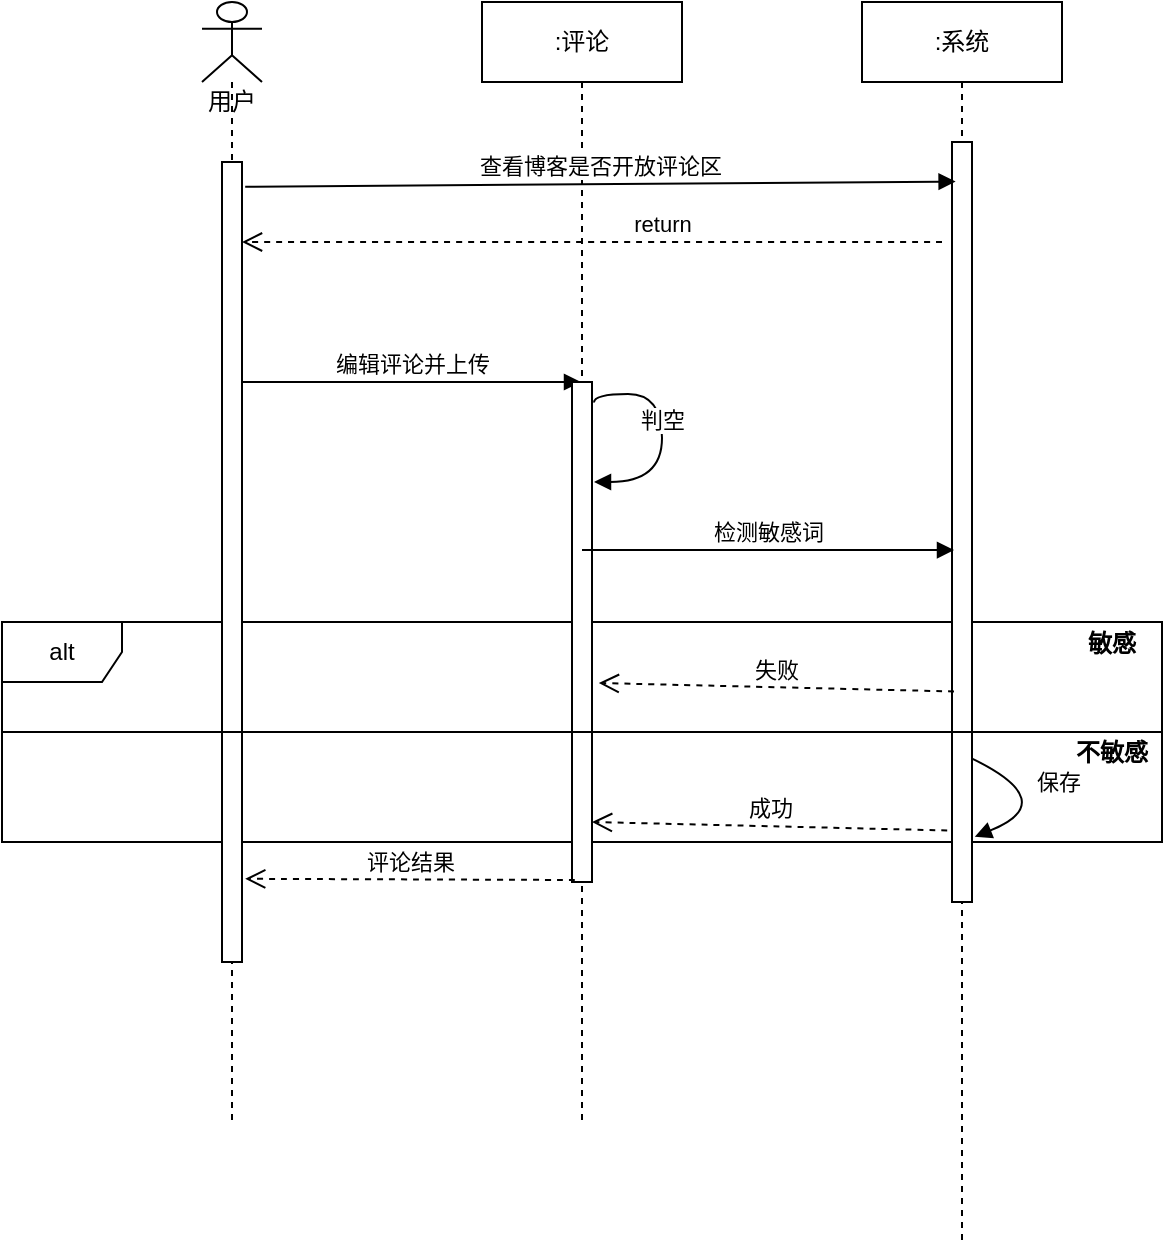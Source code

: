 <mxfile version="16.0.0" type="device"><diagram id="3odB36x60v4iu1FNDRDo" name="Page-1"><mxGraphModel dx="1278" dy="491" grid="1" gridSize="10" guides="1" tooltips="1" connect="1" arrows="1" fold="1" page="1" pageScale="1" pageWidth="827" pageHeight="1169" math="0" shadow="0"><root><mxCell id="0"/><mxCell id="1" parent="0"/><mxCell id="Y-cwMlTA4WsM6lmV17kD-16" value="alt" style="shape=umlFrame;whiteSpace=wrap;html=1;" vertex="1" parent="1"><mxGeometry x="90" y="430" width="580" height="110" as="geometry"/></mxCell><mxCell id="Y-cwMlTA4WsM6lmV17kD-3" value=":系统" style="shape=umlLifeline;perimeter=lifelinePerimeter;whiteSpace=wrap;html=1;container=1;collapsible=0;recursiveResize=0;outlineConnect=0;" vertex="1" parent="1"><mxGeometry x="520" y="120" width="100" height="620" as="geometry"/></mxCell><mxCell id="Y-cwMlTA4WsM6lmV17kD-11" value="" style="html=1;points=[];perimeter=orthogonalPerimeter;" vertex="1" parent="Y-cwMlTA4WsM6lmV17kD-3"><mxGeometry x="45" y="70" width="10" height="380" as="geometry"/></mxCell><mxCell id="Y-cwMlTA4WsM6lmV17kD-22" value="成功" style="html=1;verticalAlign=bottom;endArrow=open;dashed=1;endSize=8;rounded=0;curved=1;exitX=0.1;exitY=0.723;exitDx=0;exitDy=0;exitPerimeter=0;entryX=1.34;entryY=0.602;entryDx=0;entryDy=0;entryPerimeter=0;" edge="1" parent="Y-cwMlTA4WsM6lmV17kD-3"><mxGeometry relative="1" as="geometry"><mxPoint x="42.6" y="414.24" as="sourcePoint"/><mxPoint x="-135.0" y="410" as="targetPoint"/></mxGeometry></mxCell><mxCell id="Y-cwMlTA4WsM6lmV17kD-23" value="保存" style="html=1;verticalAlign=bottom;endArrow=block;rounded=0;curved=1;exitX=0.98;exitY=0.811;exitDx=0;exitDy=0;exitPerimeter=0;entryX=1.14;entryY=0.914;entryDx=0;entryDy=0;entryPerimeter=0;edgeStyle=orthogonalEdgeStyle;" edge="1" parent="Y-cwMlTA4WsM6lmV17kD-3" source="Y-cwMlTA4WsM6lmV17kD-11" target="Y-cwMlTA4WsM6lmV17kD-11"><mxGeometry width="80" relative="1" as="geometry"><mxPoint x="150" y="490" as="sourcePoint"/><mxPoint x="230" y="490" as="targetPoint"/><Array as="points"><mxPoint x="100" y="400"/></Array></mxGeometry></mxCell><mxCell id="Y-cwMlTA4WsM6lmV17kD-6" value="用户" style="shape=umlLifeline;participant=umlActor;perimeter=lifelinePerimeter;whiteSpace=wrap;html=1;container=1;collapsible=0;recursiveResize=0;verticalAlign=top;spacingTop=36;outlineConnect=0;size=40;" vertex="1" parent="1"><mxGeometry x="190" y="120" width="30" height="560" as="geometry"/></mxCell><mxCell id="Y-cwMlTA4WsM6lmV17kD-8" value="" style="html=1;points=[];perimeter=orthogonalPerimeter;" vertex="1" parent="Y-cwMlTA4WsM6lmV17kD-6"><mxGeometry x="10" y="80" width="10" height="400" as="geometry"/></mxCell><mxCell id="Y-cwMlTA4WsM6lmV17kD-10" value="编辑评论并上传" style="html=1;verticalAlign=bottom;endArrow=block;rounded=0;" edge="1" parent="Y-cwMlTA4WsM6lmV17kD-6"><mxGeometry width="80" relative="1" as="geometry"><mxPoint x="20" y="190" as="sourcePoint"/><mxPoint x="189.5" y="190" as="targetPoint"/></mxGeometry></mxCell><mxCell id="Y-cwMlTA4WsM6lmV17kD-14" value="return" style="html=1;verticalAlign=bottom;endArrow=open;dashed=1;endSize=8;rounded=0;curved=1;" edge="1" parent="Y-cwMlTA4WsM6lmV17kD-6"><mxGeometry x="-0.2" relative="1" as="geometry"><mxPoint x="370" y="120" as="sourcePoint"/><mxPoint x="20" y="120" as="targetPoint"/><mxPoint as="offset"/></mxGeometry></mxCell><mxCell id="Y-cwMlTA4WsM6lmV17kD-7" value=":评论" style="shape=umlLifeline;perimeter=lifelinePerimeter;whiteSpace=wrap;html=1;container=1;collapsible=0;recursiveResize=0;outlineConnect=0;" vertex="1" parent="1"><mxGeometry x="330" y="120" width="100" height="560" as="geometry"/></mxCell><mxCell id="Y-cwMlTA4WsM6lmV17kD-9" value="" style="html=1;points=[];perimeter=orthogonalPerimeter;" vertex="1" parent="Y-cwMlTA4WsM6lmV17kD-7"><mxGeometry x="45" y="190" width="10" height="250" as="geometry"/></mxCell><mxCell id="Y-cwMlTA4WsM6lmV17kD-12" value="判空" style="html=1;verticalAlign=bottom;endArrow=block;rounded=0;edgeStyle=orthogonalEdgeStyle;curved=1;exitX=1.1;exitY=0.041;exitDx=0;exitDy=0;exitPerimeter=0;" edge="1" parent="Y-cwMlTA4WsM6lmV17kD-7" source="Y-cwMlTA4WsM6lmV17kD-9"><mxGeometry x="0.038" width="80" relative="1" as="geometry"><mxPoint x="80" y="210" as="sourcePoint"/><mxPoint x="56" y="240" as="targetPoint"/><Array as="points"><mxPoint x="90" y="196"/><mxPoint x="90" y="240"/></Array><mxPoint as="offset"/></mxGeometry></mxCell><mxCell id="Y-cwMlTA4WsM6lmV17kD-13" value="查看博客是否开放评论区" style="html=1;verticalAlign=bottom;endArrow=block;rounded=0;curved=1;exitX=1.16;exitY=0.031;exitDx=0;exitDy=0;exitPerimeter=0;entryX=0.18;entryY=0.052;entryDx=0;entryDy=0;entryPerimeter=0;" edge="1" parent="1" source="Y-cwMlTA4WsM6lmV17kD-8" target="Y-cwMlTA4WsM6lmV17kD-11"><mxGeometry width="80" relative="1" as="geometry"><mxPoint x="260" y="210" as="sourcePoint"/><mxPoint x="560" y="211" as="targetPoint"/></mxGeometry></mxCell><mxCell id="Y-cwMlTA4WsM6lmV17kD-15" value="检测敏感词" style="html=1;verticalAlign=bottom;endArrow=block;rounded=0;curved=1;entryX=0.1;entryY=0.537;entryDx=0;entryDy=0;entryPerimeter=0;" edge="1" parent="1" source="Y-cwMlTA4WsM6lmV17kD-7" target="Y-cwMlTA4WsM6lmV17kD-11"><mxGeometry width="80" relative="1" as="geometry"><mxPoint x="390" y="390" as="sourcePoint"/><mxPoint x="560" y="390" as="targetPoint"/></mxGeometry></mxCell><mxCell id="Y-cwMlTA4WsM6lmV17kD-17" value="" style="line;strokeWidth=1;fillColor=none;align=left;verticalAlign=middle;spacingTop=-1;spacingLeft=3;spacingRight=3;rotatable=0;labelPosition=right;points=[];portConstraint=eastwest;" vertex="1" parent="1"><mxGeometry x="90" y="481" width="580" height="8" as="geometry"/></mxCell><mxCell id="Y-cwMlTA4WsM6lmV17kD-18" value="不敏感" style="text;align=center;fontStyle=1;verticalAlign=middle;spacingLeft=3;spacingRight=3;strokeColor=none;rotatable=0;points=[[0,0.5],[1,0.5]];portConstraint=eastwest;" vertex="1" parent="1"><mxGeometry x="620" y="489" width="50" height="11" as="geometry"/></mxCell><mxCell id="Y-cwMlTA4WsM6lmV17kD-19" value="敏感" style="text;align=center;fontStyle=1;verticalAlign=middle;spacingLeft=3;spacingRight=3;strokeColor=none;rotatable=0;points=[[0,0.5],[1,0.5]];portConstraint=eastwest;" vertex="1" parent="1"><mxGeometry x="620" y="430" width="50" height="20" as="geometry"/></mxCell><mxCell id="Y-cwMlTA4WsM6lmV17kD-21" value="失败" style="html=1;verticalAlign=bottom;endArrow=open;dashed=1;endSize=8;rounded=0;curved=1;exitX=0.1;exitY=0.723;exitDx=0;exitDy=0;exitPerimeter=0;entryX=1.34;entryY=0.602;entryDx=0;entryDy=0;entryPerimeter=0;" edge="1" parent="1" source="Y-cwMlTA4WsM6lmV17kD-11" target="Y-cwMlTA4WsM6lmV17kD-9"><mxGeometry relative="1" as="geometry"><mxPoint x="500" y="610" as="sourcePoint"/><mxPoint x="410" y="650" as="targetPoint"/></mxGeometry></mxCell><mxCell id="Y-cwMlTA4WsM6lmV17kD-24" value="评论结果" style="html=1;verticalAlign=bottom;endArrow=open;dashed=1;endSize=8;rounded=0;curved=1;entryX=1.16;entryY=0.896;entryDx=0;entryDy=0;entryPerimeter=0;exitX=0.14;exitY=0.996;exitDx=0;exitDy=0;exitPerimeter=0;" edge="1" parent="1" source="Y-cwMlTA4WsM6lmV17kD-9" target="Y-cwMlTA4WsM6lmV17kD-8"><mxGeometry relative="1" as="geometry"><mxPoint x="330" y="600" as="sourcePoint"/><mxPoint x="250" y="600" as="targetPoint"/></mxGeometry></mxCell></root></mxGraphModel></diagram></mxfile>